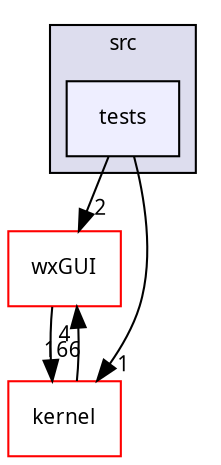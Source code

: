 digraph "src/tests" {
  compound=true
  node [ fontsize="10", fontname="Sans"];
  edge [ labelfontsize="10", labelfontname="Sans"];
  subgraph clusterdir_68267d1309a1af8e8297ef4c3efbcdba {
    graph [ bgcolor="#ddddee", pencolor="black", label="src" fontname="Sans", fontsize="10", URL="dir_68267d1309a1af8e8297ef4c3efbcdba.html"]
  dir_d93a1d4020dea85bb71b237545b5e722 [shape=box, label="tests", style="filled", fillcolor="#eeeeff", pencolor="black", URL="dir_d93a1d4020dea85bb71b237545b5e722.html"];
  }
  dir_eaae7e9da1b31c6b329e928d72e0e61a [shape=box label="wxGUI" fillcolor="white" style="filled" color="red" URL="dir_eaae7e9da1b31c6b329e928d72e0e61a.html"];
  dir_cbd7f246bdf7dc0a50281a272327e6ed [shape=box label="kernel" fillcolor="white" style="filled" color="red" URL="dir_cbd7f246bdf7dc0a50281a272327e6ed.html"];
  dir_eaae7e9da1b31c6b329e928d72e0e61a->dir_cbd7f246bdf7dc0a50281a272327e6ed [headlabel="166", labeldistance=1.5 headhref="dir_000007_000002.html"];
  dir_cbd7f246bdf7dc0a50281a272327e6ed->dir_eaae7e9da1b31c6b329e928d72e0e61a [headlabel="4", labeldistance=1.5 headhref="dir_000002_000007.html"];
  dir_d93a1d4020dea85bb71b237545b5e722->dir_eaae7e9da1b31c6b329e928d72e0e61a [headlabel="2", labeldistance=1.5 headhref="dir_000017_000007.html"];
  dir_d93a1d4020dea85bb71b237545b5e722->dir_cbd7f246bdf7dc0a50281a272327e6ed [headlabel="1", labeldistance=1.5 headhref="dir_000017_000002.html"];
}
